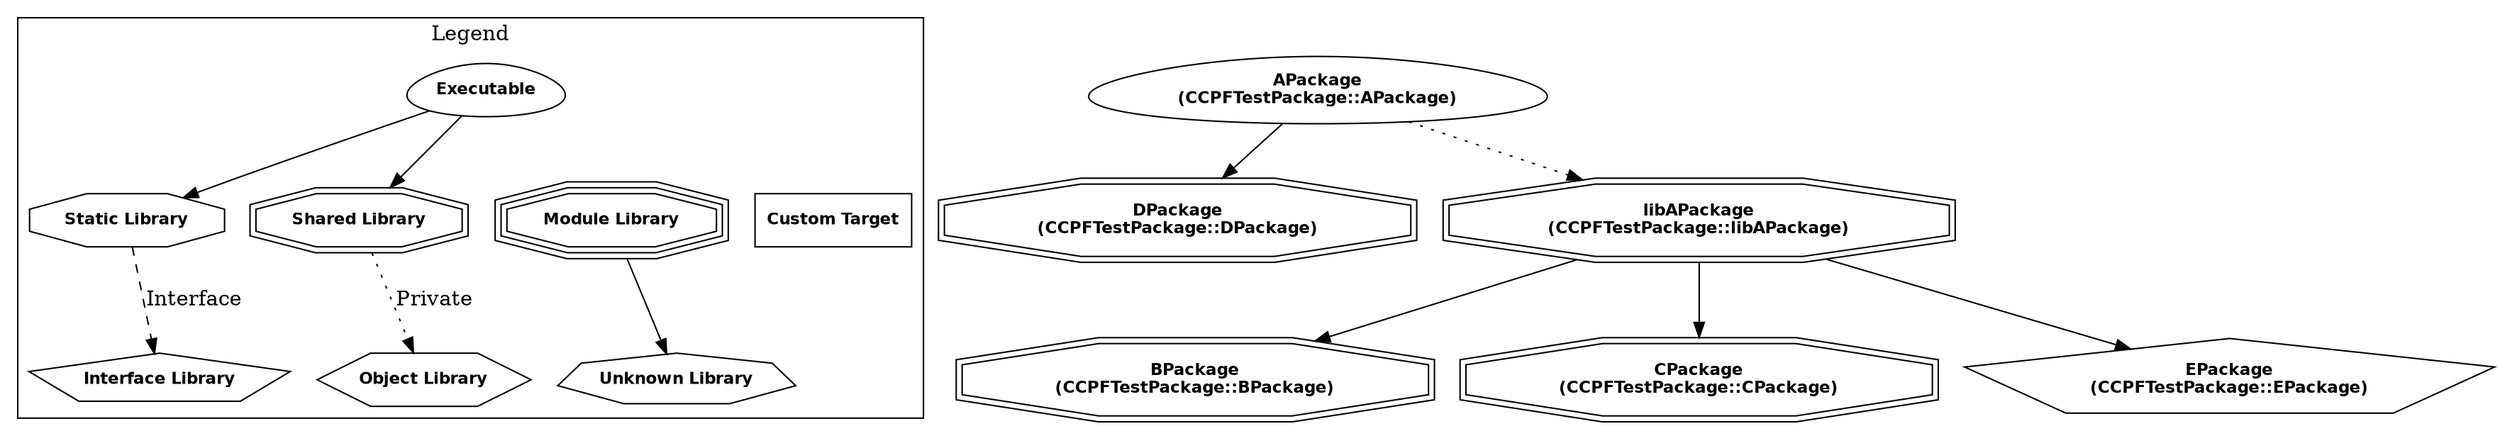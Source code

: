 digraph "CPFTargetDependencyGraph" {
node [
 fontsize = "11", fontname="Helvetica-Bold"
];
subgraph clusterLegend {
  label = "Legend";
  color = black;
  edge [ style = invis ];
  legendNode0 [ label = "Executable", shape = egg ];
  legendNode1 [ label = "Static Library", shape = octagon ];
  legendNode2 [ label = "Shared Library", shape = doubleoctagon ];
  legendNode3 [ label = "Module Library", shape = tripleoctagon ];
  legendNode4 [ label = "Interface Library", shape = pentagon ];
  legendNode5 [ label = "Object Library", shape = hexagon ];
  legendNode6 [ label = "Unknown Library", shape = septagon ];
  legendNode7 [ label = "Custom Target", shape = box ];
  legendNode0 -> legendNode1 [ style = solid ];
  legendNode0 -> legendNode2 [ style = solid ];
  legendNode0 -> legendNode3;
  legendNode1 -> legendNode4 [ label = "Interface", style = dashed ];
  legendNode2 -> legendNode5 [ label = "Private", style = dotted ];
  legendNode3 -> legendNode6 [ style = solid ];
  legendNode0 -> legendNode7;
}
    "node0" [ label = "APackage\n(CCPFTestPackage::APackage)", shape = egg ];
    "node1" [ label = "DPackage\n(CCPFTestPackage::DPackage)", shape = doubleoctagon ];
    "node0" -> "node1"  // APackage -> DPackage
    "node2" [ label = "libAPackage\n(CCPFTestPackage::libAPackage)", shape = doubleoctagon ];
    "node3" [ label = "BPackage\n(CCPFTestPackage::BPackage)", shape = doubleoctagon ];
    "node2" -> "node3"  // libAPackage -> BPackage
    "node4" [ label = "CPackage\n(CCPFTestPackage::CPackage)", shape = doubleoctagon ];
    "node2" -> "node4"  // libAPackage -> CPackage
    "node5" [ label = "EPackage\n(CCPFTestPackage::EPackage)", shape = pentagon ];
    "node2" -> "node5"  // libAPackage -> EPackage
    "node0" -> "node2" [ style = dotted ] // APackage -> libAPackage
}
